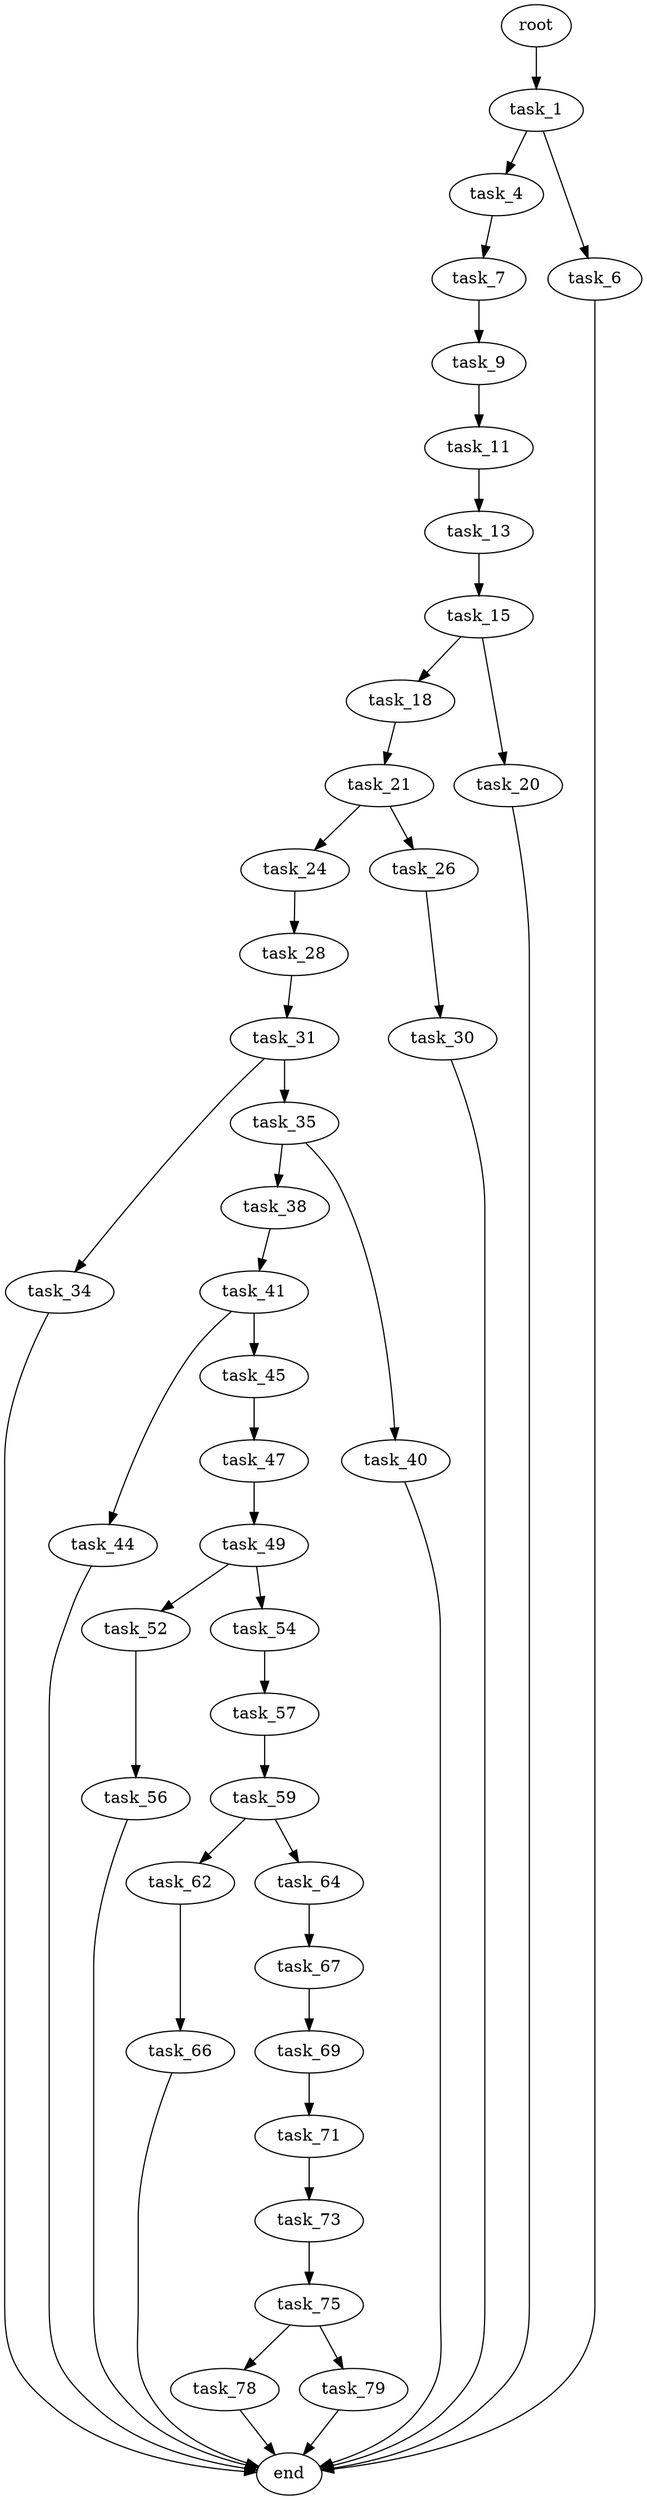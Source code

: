 digraph G {
  root [size="0.000000"];
  task_1 [size="395014707.000000"];
  task_4 [size="28991029248.000000"];
  task_6 [size="3907692094.000000"];
  task_7 [size="686078366495.000000"];
  task_9 [size="1073741824000.000000"];
  task_11 [size="666619096930.000000"];
  task_13 [size="318021167320.000000"];
  task_15 [size="34473365135.000000"];
  task_18 [size="1258650388.000000"];
  task_20 [size="1739930622.000000"];
  task_21 [size="21648299195.000000"];
  task_24 [size="782757789696.000000"];
  task_26 [size="371762479015.000000"];
  task_28 [size="11319416551.000000"];
  task_30 [size="61604981241.000000"];
  task_31 [size="17705045776.000000"];
  task_34 [size="7255811557.000000"];
  task_35 [size="7835263558.000000"];
  task_38 [size="21305849700.000000"];
  task_40 [size="1073741824000.000000"];
  task_41 [size="189939588792.000000"];
  task_44 [size="11132217169.000000"];
  task_45 [size="619919085920.000000"];
  task_47 [size="1073741824000.000000"];
  task_49 [size="549755813888.000000"];
  task_52 [size="4363473663.000000"];
  task_54 [size="134217728000.000000"];
  task_56 [size="20503347460.000000"];
  task_57 [size="782757789696.000000"];
  task_59 [size="35653138029.000000"];
  task_62 [size="49557589676.000000"];
  task_64 [size="480652569045.000000"];
  task_66 [size="14934102715.000000"];
  task_67 [size="368293445632.000000"];
  task_69 [size="8589934592.000000"];
  task_71 [size="134217728000.000000"];
  task_73 [size="8589934592.000000"];
  task_75 [size="549755813888.000000"];
  task_78 [size="1221670208.000000"];
  task_79 [size="368293445632.000000"];
  end [size="0.000000"];

  root -> task_1 [size="1.000000"];
  task_1 -> task_4 [size="33554432.000000"];
  task_1 -> task_6 [size="33554432.000000"];
  task_4 -> task_7 [size="75497472.000000"];
  task_6 -> end [size="1.000000"];
  task_7 -> task_9 [size="536870912.000000"];
  task_9 -> task_11 [size="838860800.000000"];
  task_11 -> task_13 [size="679477248.000000"];
  task_13 -> task_15 [size="209715200.000000"];
  task_15 -> task_18 [size="838860800.000000"];
  task_15 -> task_20 [size="838860800.000000"];
  task_18 -> task_21 [size="33554432.000000"];
  task_20 -> end [size="1.000000"];
  task_21 -> task_24 [size="411041792.000000"];
  task_21 -> task_26 [size="411041792.000000"];
  task_24 -> task_28 [size="679477248.000000"];
  task_26 -> task_30 [size="301989888.000000"];
  task_28 -> task_31 [size="838860800.000000"];
  task_30 -> end [size="1.000000"];
  task_31 -> task_34 [size="33554432.000000"];
  task_31 -> task_35 [size="33554432.000000"];
  task_34 -> end [size="1.000000"];
  task_35 -> task_38 [size="301989888.000000"];
  task_35 -> task_40 [size="301989888.000000"];
  task_38 -> task_41 [size="838860800.000000"];
  task_40 -> end [size="1.000000"];
  task_41 -> task_44 [size="838860800.000000"];
  task_41 -> task_45 [size="838860800.000000"];
  task_44 -> end [size="1.000000"];
  task_45 -> task_47 [size="411041792.000000"];
  task_47 -> task_49 [size="838860800.000000"];
  task_49 -> task_52 [size="536870912.000000"];
  task_49 -> task_54 [size="536870912.000000"];
  task_52 -> task_56 [size="75497472.000000"];
  task_54 -> task_57 [size="209715200.000000"];
  task_56 -> end [size="1.000000"];
  task_57 -> task_59 [size="679477248.000000"];
  task_59 -> task_62 [size="838860800.000000"];
  task_59 -> task_64 [size="838860800.000000"];
  task_62 -> task_66 [size="838860800.000000"];
  task_64 -> task_67 [size="536870912.000000"];
  task_66 -> end [size="1.000000"];
  task_67 -> task_69 [size="411041792.000000"];
  task_69 -> task_71 [size="33554432.000000"];
  task_71 -> task_73 [size="209715200.000000"];
  task_73 -> task_75 [size="33554432.000000"];
  task_75 -> task_78 [size="536870912.000000"];
  task_75 -> task_79 [size="536870912.000000"];
  task_78 -> end [size="1.000000"];
  task_79 -> end [size="1.000000"];
}
